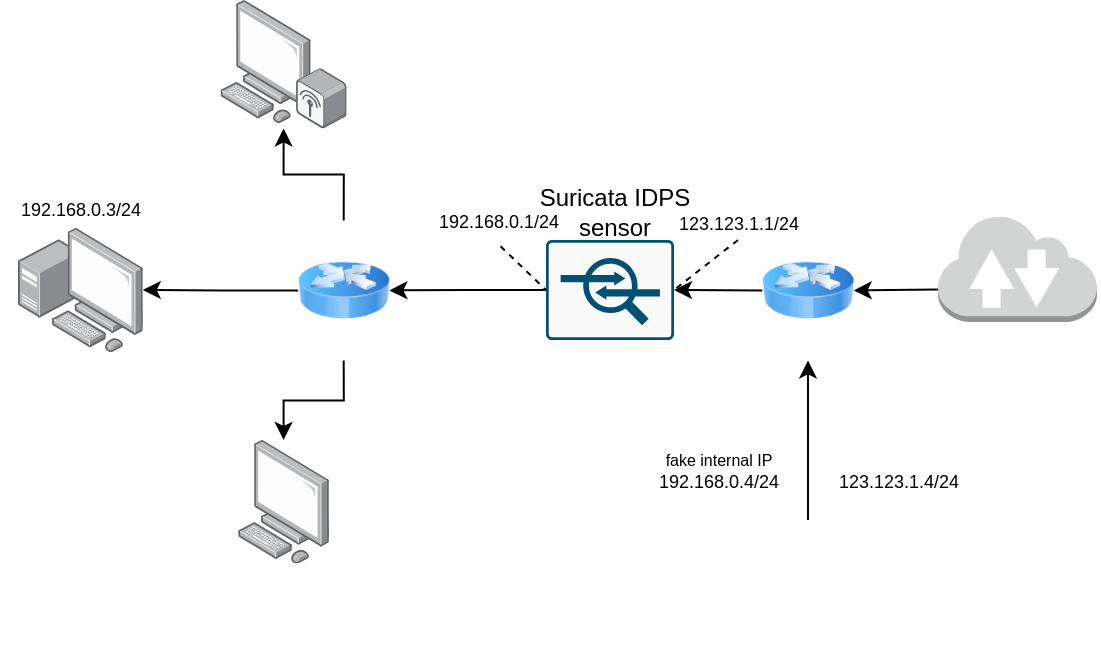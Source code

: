 <mxfile version="13.1.14" type="github"><diagram id="ZckmdaoXzeLD56jOtGl1" name="Page-1"><mxGraphModel dx="813" dy="438" grid="1" gridSize="10" guides="1" tooltips="1" connect="1" arrows="1" fold="1" page="1" pageScale="1" pageWidth="850" pageHeight="1100" math="0" shadow="0"><root><mxCell id="0"/><mxCell id="1" parent="0"/><mxCell id="0NU24TA6zj3jAs6wYLDZ-6" value="" style="edgeStyle=orthogonalEdgeStyle;rounded=0;orthogonalLoop=1;jettySize=auto;html=1;" parent="1" source="0NU24TA6zj3jAs6wYLDZ-1" target="0NU24TA6zj3jAs6wYLDZ-9" edge="1"><mxGeometry relative="1" as="geometry"><mxPoint x="330" y="200" as="targetPoint"/></mxGeometry></mxCell><mxCell id="0NU24TA6zj3jAs6wYLDZ-1" value="" style="points=[[0.015,0.015,0],[0.985,0.015,0],[0.985,0.985,0],[0.015,0.985,0],[0.25,0,0],[0.5,0,0],[0.75,0,0],[1,0.25,0],[1,0.5,0],[1,0.75,0],[0.75,1,0],[0.5,1,0],[0.25,1,0],[0,0.75,0],[0,0.5,0],[0,0.25,0]];verticalLabelPosition=bottom;html=1;verticalAlign=top;aspect=fixed;align=center;pointerEvents=1;shape=mxgraph.cisco19.rect;prIcon=ips_ids;fillColor=#FAFAFA;strokeColor=#005073;" parent="1" vertex="1"><mxGeometry x="384" y="180" width="64" height="50" as="geometry"/></mxCell><mxCell id="0NU24TA6zj3jAs6wYLDZ-2" value="" style="points=[];aspect=fixed;html=1;align=center;shadow=0;dashed=0;image;image=img/lib/allied_telesis/computer_and_terminals/Personal_Computer_with_Server.svg;" parent="1" vertex="1"><mxGeometry x="120" y="173.8" width="62.4" height="62.4" as="geometry"/></mxCell><mxCell id="0NU24TA6zj3jAs6wYLDZ-3" value="" style="points=[];aspect=fixed;html=1;align=center;shadow=0;dashed=0;image;image=img/lib/allied_telesis/computer_and_terminals/Personal_Computer.svg;" parent="1" vertex="1"><mxGeometry x="230" y="280" width="45.6" height="61.8" as="geometry"/></mxCell><mxCell id="0NU24TA6zj3jAs6wYLDZ-4" value="" style="points=[];aspect=fixed;html=1;align=center;shadow=0;dashed=0;image;image=img/lib/allied_telesis/computer_and_terminals/Personal_Computer_Wireless.svg;" parent="1" vertex="1"><mxGeometry x="221.3" y="60" width="63" height="64.2" as="geometry"/></mxCell><mxCell id="0NU24TA6zj3jAs6wYLDZ-10" style="edgeStyle=orthogonalEdgeStyle;rounded=0;orthogonalLoop=1;jettySize=auto;html=1;exitX=0.5;exitY=1;exitDx=0;exitDy=0;" parent="1" source="0NU24TA6zj3jAs6wYLDZ-9" target="0NU24TA6zj3jAs6wYLDZ-3" edge="1"><mxGeometry relative="1" as="geometry"/></mxCell><mxCell id="0NU24TA6zj3jAs6wYLDZ-11" style="edgeStyle=orthogonalEdgeStyle;rounded=0;orthogonalLoop=1;jettySize=auto;html=1;exitX=0;exitY=0.5;exitDx=0;exitDy=0;" parent="1" source="0NU24TA6zj3jAs6wYLDZ-9" target="0NU24TA6zj3jAs6wYLDZ-2" edge="1"><mxGeometry relative="1" as="geometry"/></mxCell><mxCell id="0NU24TA6zj3jAs6wYLDZ-12" style="edgeStyle=orthogonalEdgeStyle;rounded=0;orthogonalLoop=1;jettySize=auto;html=1;exitX=0.5;exitY=0;exitDx=0;exitDy=0;" parent="1" source="0NU24TA6zj3jAs6wYLDZ-9" target="0NU24TA6zj3jAs6wYLDZ-4" edge="1"><mxGeometry relative="1" as="geometry"/></mxCell><mxCell id="0NU24TA6zj3jAs6wYLDZ-9" value="" style="image;html=1;labelBackgroundColor=#ffffff;image=img/lib/clip_art/networking/Router_Icon_128x128.png" parent="1" vertex="1"><mxGeometry x="260" y="170.2" width="45.7" height="70" as="geometry"/></mxCell><mxCell id="0NU24TA6zj3jAs6wYLDZ-27" style="edgeStyle=none;rounded=0;orthogonalLoop=1;jettySize=auto;html=1;exitX=0;exitY=0.7;exitDx=0;exitDy=0;exitPerimeter=0;entryX=1;entryY=0.5;entryDx=0;entryDy=0;" parent="1" source="0NU24TA6zj3jAs6wYLDZ-15" target="0NU24TA6zj3jAs6wYLDZ-21" edge="1"><mxGeometry relative="1" as="geometry"/></mxCell><mxCell id="0NU24TA6zj3jAs6wYLDZ-15" value="" style="outlineConnect=0;dashed=0;verticalLabelPosition=bottom;verticalAlign=top;align=center;html=1;shape=mxgraph.aws3.internet_2;fillColor=#D2D3D3;gradientColor=none;" parent="1" vertex="1"><mxGeometry x="580" y="167" width="79.5" height="54" as="geometry"/></mxCell><mxCell id="0NU24TA6zj3jAs6wYLDZ-17" value="&lt;div&gt;Suricata IDPS&lt;/div&gt;&lt;div&gt;sensor&lt;br&gt;&lt;/div&gt;" style="text;html=1;align=center;verticalAlign=middle;resizable=0;points=[];autosize=1;" parent="1" vertex="1"><mxGeometry x="368" y="151" width="100" height="30" as="geometry"/></mxCell><mxCell id="0NU24TA6zj3jAs6wYLDZ-25" style="edgeStyle=none;rounded=0;orthogonalLoop=1;jettySize=auto;html=1;exitX=0.5;exitY=0;exitDx=0;exitDy=0;" parent="1" source="0NU24TA6zj3jAs6wYLDZ-18" target="0NU24TA6zj3jAs6wYLDZ-21" edge="1"><mxGeometry relative="1" as="geometry"/></mxCell><mxCell id="0NU24TA6zj3jAs6wYLDZ-18" value="" style="shape=image;html=1;verticalAlign=top;verticalLabelPosition=bottom;labelBackgroundColor=#ffffff;imageAspect=0;aspect=fixed;image=https://cdn2.iconfinder.com/data/icons/security-and-protect-glyph-color/512/security-protect-lock-shield-14-128.png" parent="1" vertex="1"><mxGeometry x="480" y="320" width="70" height="70" as="geometry"/></mxCell><mxCell id="0NU24TA6zj3jAs6wYLDZ-24" style="edgeStyle=none;rounded=0;orthogonalLoop=1;jettySize=auto;html=1;exitX=0;exitY=0.5;exitDx=0;exitDy=0;entryX=1;entryY=0.5;entryDx=0;entryDy=0;entryPerimeter=0;" parent="1" source="0NU24TA6zj3jAs6wYLDZ-21" target="0NU24TA6zj3jAs6wYLDZ-1" edge="1"><mxGeometry relative="1" as="geometry"/></mxCell><mxCell id="0NU24TA6zj3jAs6wYLDZ-21" value="" style="image;html=1;labelBackgroundColor=#ffffff;image=img/lib/clip_art/networking/Router_Icon_128x128.png" parent="1" vertex="1"><mxGeometry x="492.15" y="170.2" width="45.7" height="70" as="geometry"/></mxCell><mxCell id="MYbSHBmcOl76W8GacL6I-1" value="&lt;font style=&quot;font-size: 9px&quot;&gt;123.123.1.4/24&lt;/font&gt;" style="text;html=1;align=center;verticalAlign=middle;resizable=0;points=[];autosize=1;" vertex="1" parent="1"><mxGeometry x="520" y="290" width="80" height="20" as="geometry"/></mxCell><mxCell id="MYbSHBmcOl76W8GacL6I-2" value="&lt;font style=&quot;font-size: 9px&quot;&gt;192.168.0.4/24&lt;/font&gt;" style="text;html=1;align=center;verticalAlign=middle;resizable=0;points=[];autosize=1;" vertex="1" parent="1"><mxGeometry x="430" y="290" width="80" height="20" as="geometry"/></mxCell><mxCell id="MYbSHBmcOl76W8GacL6I-3" value="&lt;font style=&quot;font-size: 8px&quot;&gt;fake internal IP&lt;/font&gt;" style="text;html=1;align=center;verticalAlign=middle;resizable=0;points=[];autosize=1;" vertex="1" parent="1"><mxGeometry x="430" y="279" width="80" height="20" as="geometry"/></mxCell><mxCell id="MYbSHBmcOl76W8GacL6I-4" value="&lt;font style=&quot;font-size: 9px&quot;&gt;192.168.0.3/24&lt;/font&gt;" style="text;html=1;align=center;verticalAlign=middle;resizable=0;points=[];autosize=1;" vertex="1" parent="1"><mxGeometry x="111.2" y="153.8" width="80" height="20" as="geometry"/></mxCell><mxCell id="MYbSHBmcOl76W8GacL6I-5" value="&lt;font style=&quot;font-size: 9px&quot;&gt;192.168.0.1/24&lt;/font&gt;" style="text;html=1;align=center;verticalAlign=middle;resizable=0;points=[];autosize=1;" vertex="1" parent="1"><mxGeometry x="320" y="160" width="80" height="20" as="geometry"/></mxCell><mxCell id="MYbSHBmcOl76W8GacL6I-6" value="&lt;font style=&quot;font-size: 9px&quot;&gt;123.123.1.1/24&lt;/font&gt;" style="text;html=1;align=center;verticalAlign=middle;resizable=0;points=[];autosize=1;" vertex="1" parent="1"><mxGeometry x="440" y="161" width="80" height="20" as="geometry"/></mxCell><mxCell id="MYbSHBmcOl76W8GacL6I-8" value="" style="endArrow=none;dashed=1;html=1;entryX=1;entryY=0.5;entryDx=0;entryDy=0;entryPerimeter=0;" edge="1" parent="1" target="0NU24TA6zj3jAs6wYLDZ-1"><mxGeometry width="50" height="50" relative="1" as="geometry"><mxPoint x="480" y="180" as="sourcePoint"/><mxPoint x="530" y="130" as="targetPoint"/></mxGeometry></mxCell><mxCell id="MYbSHBmcOl76W8GacL6I-9" value="" style="endArrow=none;dashed=1;html=1;entryX=0;entryY=0.5;entryDx=0;entryDy=0;entryPerimeter=0;exitX=0.516;exitY=1.157;exitDx=0;exitDy=0;exitPerimeter=0;" edge="1" parent="1" source="MYbSHBmcOl76W8GacL6I-5" target="0NU24TA6zj3jAs6wYLDZ-1"><mxGeometry width="50" height="50" relative="1" as="geometry"><mxPoint x="362" y="174" as="sourcePoint"/><mxPoint x="330" y="198.8" as="targetPoint"/></mxGeometry></mxCell></root></mxGraphModel></diagram></mxfile>